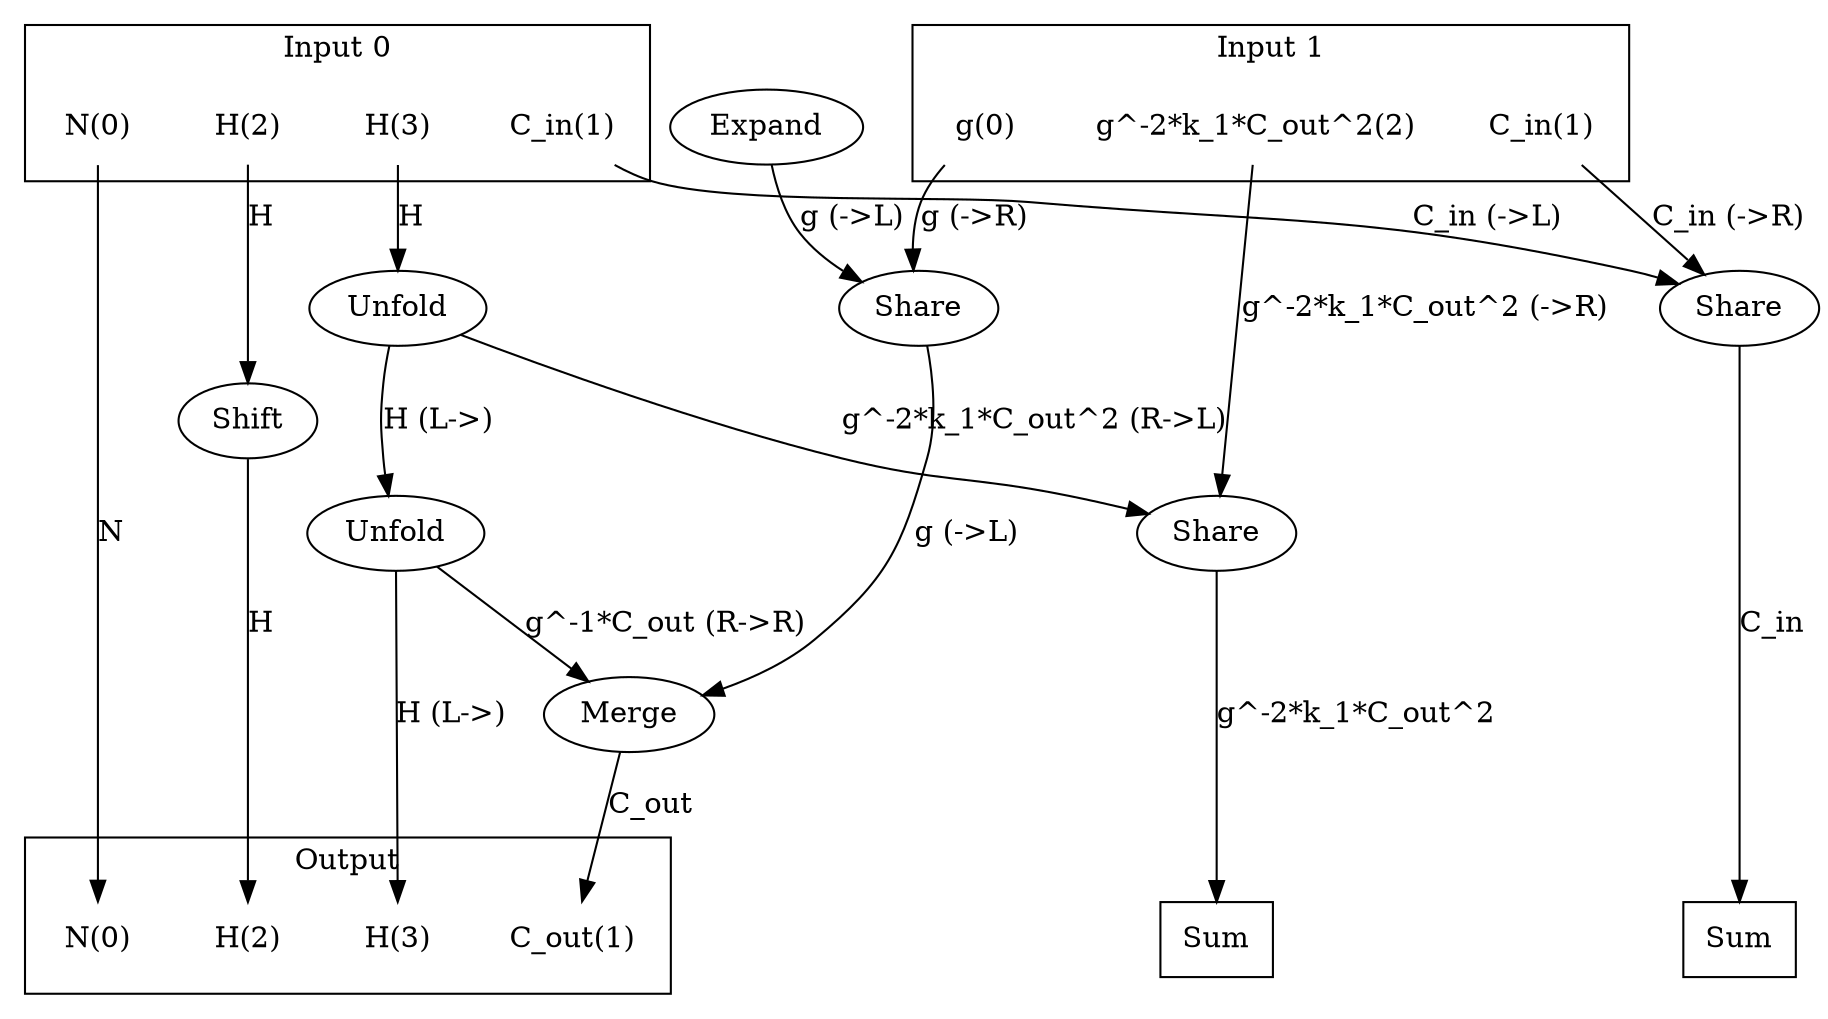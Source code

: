 digraph kernel_generated {
newrank = true;
op_0x560cbdcf2e40 [label="Shift"];
op_0x560cbdd008b8 [label="Expand"];
op_0x560cbdd1aa30 [label="Merge"];
op_0x560cbdd1e580 [label="Unfold"];
op_0x560cbdd1e680 [label="Unfold"];
op_0x560cbe30f580 [label="Share"];
op_0x560cbe30f5d0 [label="Share"];
op_0x560cbe30f620 [label="Share"];
reduce_0x7f517800c4d8 [label="Sum", shape=box];
reduce_0x7f5178005ad8 [label="Sum", shape=box];
subgraph cluster_out {
label = "Output";
out_0 [label="N(0)", shape=none];
out_1 [label="C_out(1)", shape=none];
out_2 [label="H(2)", shape=none];
out_3 [label="H(3)", shape=none];
}
{ rank = same;
reduce_0x7f517800c4d8;
reduce_0x7f5178005ad8;
out_0;
out_1;
out_2;
out_3;
}
subgraph cluster_in_0 {
label = "Input 0";
in_0_0 [label="N(0)", shape=none];
in_0_1 [label="C_in(1)", shape=none];
in_0_2 [label="H(2)", shape=none];
in_0_3 [label="H(3)", shape=none];
}
subgraph cluster_in_1 {
label = "Input 1";
in_1_0 [label="g(0)", shape=none];
in_1_1 [label="C_in(1)", shape=none];
in_1_2 [label="g^-2*k_1*C_out^2(2)", shape=none];
}
{ rank = same;
in_0_0;
in_0_1;
in_0_2;
in_0_3;
in_1_0;
in_1_1;
in_1_2;
}
in_0_0 -> out_0 [label="N"];
in_0_1 -> op_0x560cbe30f580 [label="C_in (->L)"];
in_0_2 -> op_0x560cbdcf2e40 [label="H"];
in_0_3 -> op_0x560cbdd1e680 [label="H"];
in_1_0 -> op_0x560cbe30f5d0 [label="g (->R)"];
in_1_1 -> op_0x560cbe30f580 [label="C_in (->R)"];
in_1_2 -> op_0x560cbe30f620 [label="g^-2*k_1*C_out^2 (->R)"];
op_0x560cbe30f5d0 -> op_0x560cbdd1aa30 [label="g (->L)"];
op_0x560cbdd1e580 -> op_0x560cbdd1aa30 [label="g^-1*C_out (R->R)"];
op_0x560cbdd1e680 -> op_0x560cbdd1e580 [label="H (L->)"];
op_0x560cbdd1aa30 -> out_1 [label="C_out"];
op_0x560cbdcf2e40 -> out_2 [label="H"];
op_0x560cbdd1e580 -> out_3 [label="H (L->)"];
op_0x560cbdd008b8 -> op_0x560cbe30f5d0 [label="g (->L)"];
op_0x560cbdd1e680 -> op_0x560cbe30f620 [label="g^-2*k_1*C_out^2 (R->L)"];
op_0x560cbe30f580 -> reduce_0x7f5178005ad8 [label="C_in"];
op_0x560cbe30f620 -> reduce_0x7f517800c4d8 [label="g^-2*k_1*C_out^2"];
}
